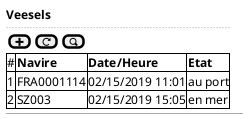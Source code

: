 @startsalt
{
  <b>Veesels
  ..
  {[<&plus>]  | [<&reload>] | [<&magnifying-glass>]}

  {#
  # | <b>Navire         | <b>Date/Heure        | <b>Etat
  1 | FRA0001114     | 02/15/2019 11:01  | au port
  2 | SZ003          | 02/15/2019 15:05  | en mer
  }

  -- | --
}
@endsalt
